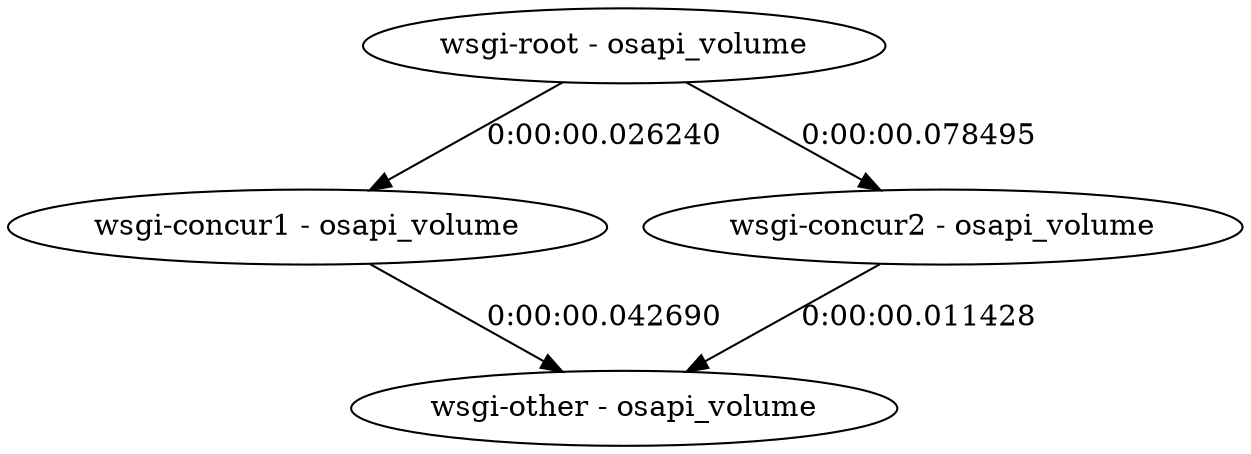  # 1 R: 0.000000 usecs 
Digraph X {
	ae10fbb8536eb4c1fa2938d04d4e466aa [label="wsgi-root - osapi_volume"]
	a9889cc223cb54c0192f749a0151b5d57 [label="wsgi-concur1 - osapi_volume"]
	ad09455c56efc4225b311fd9d6225e355 [label="wsgi-concur2 - osapi_volume"]
	ad8eaf330c3f148a1859ec2ac637be38b [label="wsgi-other - osapi_volume"]
	ae10fbb8536eb4c1fa2938d04d4e466aa -> a9889cc223cb54c0192f749a0151b5d57 [label="0:00:00.026240"]
	ae10fbb8536eb4c1fa2938d04d4e466aa -> ad09455c56efc4225b311fd9d6225e355 [label="0:00:00.078495"]
	a9889cc223cb54c0192f749a0151b5d57 -> ad8eaf330c3f148a1859ec2ac637be38b [label="0:00:00.042690"]
	ad09455c56efc4225b311fd9d6225e355 -> ad8eaf330c3f148a1859ec2ac637be38b [label="0:00:00.011428"]
}
